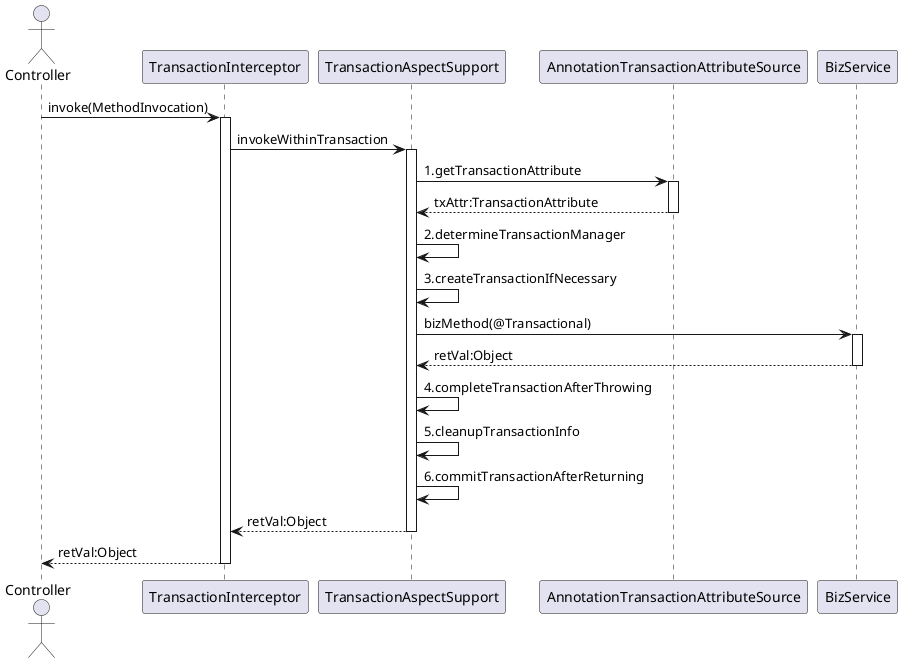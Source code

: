 @startuml
actor Controller as A
participant TransactionInterceptor as C
participant TransactionAspectSupport as D
participant AnnotationTransactionAttributeSource as E
participant BizService as F


A -> C ++ : invoke(MethodInvocation)
    C -> D ++ : invokeWithinTransaction
        D -> E ++ : 1.getTransactionAttribute
        return txAttr:TransactionAttribute
        D -> D : 2.determineTransactionManager
        D -> D : 3.createTransactionIfNecessary
        D -> F ++ : bizMethod(@Transactional)
        return retVal:Object
        D -> D : 4.completeTransactionAfterThrowing
        D -> D : 5.cleanupTransactionInfo
        D -> D : 6.commitTransactionAfterReturning
    return retVal:Object
return retVal:Object

@enduml